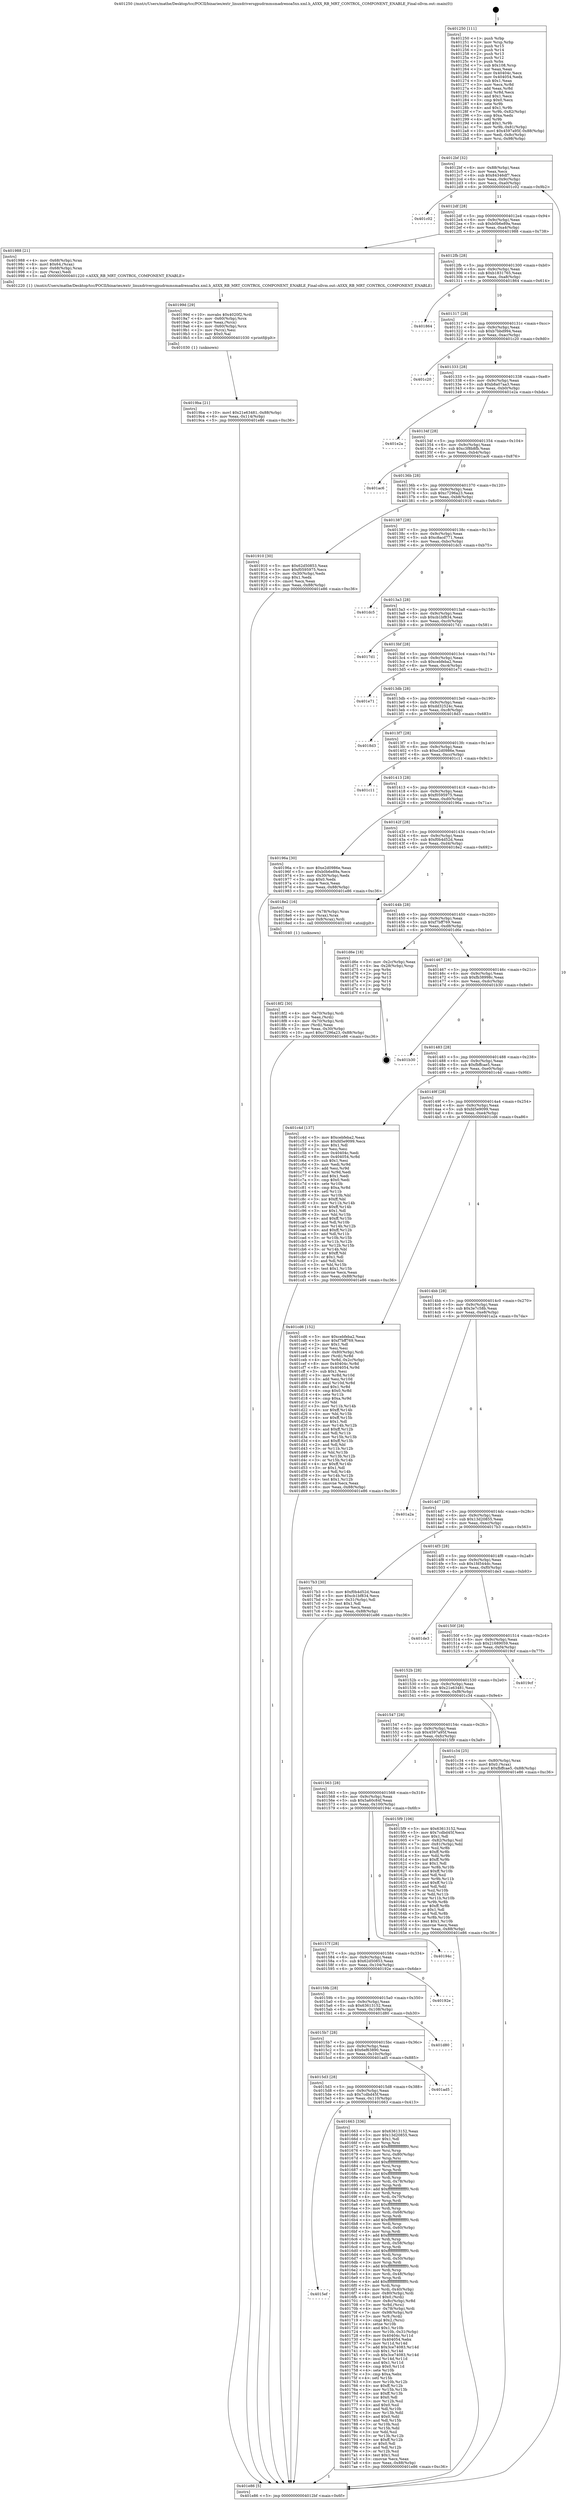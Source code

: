 digraph "0x401250" {
  label = "0x401250 (/mnt/c/Users/mathe/Desktop/tcc/POCII/binaries/extr_linuxdriversgpudrmmsmadrenoa5xx.xml.h_A5XX_RB_MRT_CONTROL_COMPONENT_ENABLE_Final-ollvm.out::main(0))"
  labelloc = "t"
  node[shape=record]

  Entry [label="",width=0.3,height=0.3,shape=circle,fillcolor=black,style=filled]
  "0x4012bf" [label="{
     0x4012bf [32]\l
     | [instrs]\l
     &nbsp;&nbsp;0x4012bf \<+6\>: mov -0x88(%rbp),%eax\l
     &nbsp;&nbsp;0x4012c5 \<+2\>: mov %eax,%ecx\l
     &nbsp;&nbsp;0x4012c7 \<+6\>: sub $0x84346df7,%ecx\l
     &nbsp;&nbsp;0x4012cd \<+6\>: mov %eax,-0x9c(%rbp)\l
     &nbsp;&nbsp;0x4012d3 \<+6\>: mov %ecx,-0xa0(%rbp)\l
     &nbsp;&nbsp;0x4012d9 \<+6\>: je 0000000000401c02 \<main+0x9b2\>\l
  }"]
  "0x401c02" [label="{
     0x401c02\l
  }", style=dashed]
  "0x4012df" [label="{
     0x4012df [28]\l
     | [instrs]\l
     &nbsp;&nbsp;0x4012df \<+5\>: jmp 00000000004012e4 \<main+0x94\>\l
     &nbsp;&nbsp;0x4012e4 \<+6\>: mov -0x9c(%rbp),%eax\l
     &nbsp;&nbsp;0x4012ea \<+5\>: sub $0xb0b6e89a,%eax\l
     &nbsp;&nbsp;0x4012ef \<+6\>: mov %eax,-0xa4(%rbp)\l
     &nbsp;&nbsp;0x4012f5 \<+6\>: je 0000000000401988 \<main+0x738\>\l
  }"]
  Exit [label="",width=0.3,height=0.3,shape=circle,fillcolor=black,style=filled,peripheries=2]
  "0x401988" [label="{
     0x401988 [21]\l
     | [instrs]\l
     &nbsp;&nbsp;0x401988 \<+4\>: mov -0x68(%rbp),%rax\l
     &nbsp;&nbsp;0x40198c \<+6\>: movl $0x64,(%rax)\l
     &nbsp;&nbsp;0x401992 \<+4\>: mov -0x68(%rbp),%rax\l
     &nbsp;&nbsp;0x401996 \<+2\>: mov (%rax),%edi\l
     &nbsp;&nbsp;0x401998 \<+5\>: call 0000000000401220 \<A5XX_RB_MRT_CONTROL_COMPONENT_ENABLE\>\l
     | [calls]\l
     &nbsp;&nbsp;0x401220 \{1\} (/mnt/c/Users/mathe/Desktop/tcc/POCII/binaries/extr_linuxdriversgpudrmmsmadrenoa5xx.xml.h_A5XX_RB_MRT_CONTROL_COMPONENT_ENABLE_Final-ollvm.out::A5XX_RB_MRT_CONTROL_COMPONENT_ENABLE)\l
  }"]
  "0x4012fb" [label="{
     0x4012fb [28]\l
     | [instrs]\l
     &nbsp;&nbsp;0x4012fb \<+5\>: jmp 0000000000401300 \<main+0xb0\>\l
     &nbsp;&nbsp;0x401300 \<+6\>: mov -0x9c(%rbp),%eax\l
     &nbsp;&nbsp;0x401306 \<+5\>: sub $0xb1831765,%eax\l
     &nbsp;&nbsp;0x40130b \<+6\>: mov %eax,-0xa8(%rbp)\l
     &nbsp;&nbsp;0x401311 \<+6\>: je 0000000000401864 \<main+0x614\>\l
  }"]
  "0x4019ba" [label="{
     0x4019ba [21]\l
     | [instrs]\l
     &nbsp;&nbsp;0x4019ba \<+10\>: movl $0x21e63481,-0x88(%rbp)\l
     &nbsp;&nbsp;0x4019c4 \<+6\>: mov %eax,-0x114(%rbp)\l
     &nbsp;&nbsp;0x4019ca \<+5\>: jmp 0000000000401e86 \<main+0xc36\>\l
  }"]
  "0x401864" [label="{
     0x401864\l
  }", style=dashed]
  "0x401317" [label="{
     0x401317 [28]\l
     | [instrs]\l
     &nbsp;&nbsp;0x401317 \<+5\>: jmp 000000000040131c \<main+0xcc\>\l
     &nbsp;&nbsp;0x40131c \<+6\>: mov -0x9c(%rbp),%eax\l
     &nbsp;&nbsp;0x401322 \<+5\>: sub $0xb7bbd994,%eax\l
     &nbsp;&nbsp;0x401327 \<+6\>: mov %eax,-0xac(%rbp)\l
     &nbsp;&nbsp;0x40132d \<+6\>: je 0000000000401c20 \<main+0x9d0\>\l
  }"]
  "0x40199d" [label="{
     0x40199d [29]\l
     | [instrs]\l
     &nbsp;&nbsp;0x40199d \<+10\>: movabs $0x4020f2,%rdi\l
     &nbsp;&nbsp;0x4019a7 \<+4\>: mov -0x60(%rbp),%rcx\l
     &nbsp;&nbsp;0x4019ab \<+2\>: mov %eax,(%rcx)\l
     &nbsp;&nbsp;0x4019ad \<+4\>: mov -0x60(%rbp),%rcx\l
     &nbsp;&nbsp;0x4019b1 \<+2\>: mov (%rcx),%esi\l
     &nbsp;&nbsp;0x4019b3 \<+2\>: mov $0x0,%al\l
     &nbsp;&nbsp;0x4019b5 \<+5\>: call 0000000000401030 \<printf@plt\>\l
     | [calls]\l
     &nbsp;&nbsp;0x401030 \{1\} (unknown)\l
  }"]
  "0x401c20" [label="{
     0x401c20\l
  }", style=dashed]
  "0x401333" [label="{
     0x401333 [28]\l
     | [instrs]\l
     &nbsp;&nbsp;0x401333 \<+5\>: jmp 0000000000401338 \<main+0xe8\>\l
     &nbsp;&nbsp;0x401338 \<+6\>: mov -0x9c(%rbp),%eax\l
     &nbsp;&nbsp;0x40133e \<+5\>: sub $0xb8a07aa3,%eax\l
     &nbsp;&nbsp;0x401343 \<+6\>: mov %eax,-0xb0(%rbp)\l
     &nbsp;&nbsp;0x401349 \<+6\>: je 0000000000401e2a \<main+0xbda\>\l
  }"]
  "0x4018f2" [label="{
     0x4018f2 [30]\l
     | [instrs]\l
     &nbsp;&nbsp;0x4018f2 \<+4\>: mov -0x70(%rbp),%rdi\l
     &nbsp;&nbsp;0x4018f6 \<+2\>: mov %eax,(%rdi)\l
     &nbsp;&nbsp;0x4018f8 \<+4\>: mov -0x70(%rbp),%rdi\l
     &nbsp;&nbsp;0x4018fc \<+2\>: mov (%rdi),%eax\l
     &nbsp;&nbsp;0x4018fe \<+3\>: mov %eax,-0x30(%rbp)\l
     &nbsp;&nbsp;0x401901 \<+10\>: movl $0xc7296a23,-0x88(%rbp)\l
     &nbsp;&nbsp;0x40190b \<+5\>: jmp 0000000000401e86 \<main+0xc36\>\l
  }"]
  "0x401e2a" [label="{
     0x401e2a\l
  }", style=dashed]
  "0x40134f" [label="{
     0x40134f [28]\l
     | [instrs]\l
     &nbsp;&nbsp;0x40134f \<+5\>: jmp 0000000000401354 \<main+0x104\>\l
     &nbsp;&nbsp;0x401354 \<+6\>: mov -0x9c(%rbp),%eax\l
     &nbsp;&nbsp;0x40135a \<+5\>: sub $0xc3f8b8fb,%eax\l
     &nbsp;&nbsp;0x40135f \<+6\>: mov %eax,-0xb4(%rbp)\l
     &nbsp;&nbsp;0x401365 \<+6\>: je 0000000000401ac6 \<main+0x876\>\l
  }"]
  "0x4015ef" [label="{
     0x4015ef\l
  }", style=dashed]
  "0x401ac6" [label="{
     0x401ac6\l
  }", style=dashed]
  "0x40136b" [label="{
     0x40136b [28]\l
     | [instrs]\l
     &nbsp;&nbsp;0x40136b \<+5\>: jmp 0000000000401370 \<main+0x120\>\l
     &nbsp;&nbsp;0x401370 \<+6\>: mov -0x9c(%rbp),%eax\l
     &nbsp;&nbsp;0x401376 \<+5\>: sub $0xc7296a23,%eax\l
     &nbsp;&nbsp;0x40137b \<+6\>: mov %eax,-0xb8(%rbp)\l
     &nbsp;&nbsp;0x401381 \<+6\>: je 0000000000401910 \<main+0x6c0\>\l
  }"]
  "0x401663" [label="{
     0x401663 [336]\l
     | [instrs]\l
     &nbsp;&nbsp;0x401663 \<+5\>: mov $0x63613152,%eax\l
     &nbsp;&nbsp;0x401668 \<+5\>: mov $0x13d20855,%ecx\l
     &nbsp;&nbsp;0x40166d \<+2\>: mov $0x1,%dl\l
     &nbsp;&nbsp;0x40166f \<+3\>: mov %rsp,%rsi\l
     &nbsp;&nbsp;0x401672 \<+4\>: add $0xfffffffffffffff0,%rsi\l
     &nbsp;&nbsp;0x401676 \<+3\>: mov %rsi,%rsp\l
     &nbsp;&nbsp;0x401679 \<+4\>: mov %rsi,-0x80(%rbp)\l
     &nbsp;&nbsp;0x40167d \<+3\>: mov %rsp,%rsi\l
     &nbsp;&nbsp;0x401680 \<+4\>: add $0xfffffffffffffff0,%rsi\l
     &nbsp;&nbsp;0x401684 \<+3\>: mov %rsi,%rsp\l
     &nbsp;&nbsp;0x401687 \<+3\>: mov %rsp,%rdi\l
     &nbsp;&nbsp;0x40168a \<+4\>: add $0xfffffffffffffff0,%rdi\l
     &nbsp;&nbsp;0x40168e \<+3\>: mov %rdi,%rsp\l
     &nbsp;&nbsp;0x401691 \<+4\>: mov %rdi,-0x78(%rbp)\l
     &nbsp;&nbsp;0x401695 \<+3\>: mov %rsp,%rdi\l
     &nbsp;&nbsp;0x401698 \<+4\>: add $0xfffffffffffffff0,%rdi\l
     &nbsp;&nbsp;0x40169c \<+3\>: mov %rdi,%rsp\l
     &nbsp;&nbsp;0x40169f \<+4\>: mov %rdi,-0x70(%rbp)\l
     &nbsp;&nbsp;0x4016a3 \<+3\>: mov %rsp,%rdi\l
     &nbsp;&nbsp;0x4016a6 \<+4\>: add $0xfffffffffffffff0,%rdi\l
     &nbsp;&nbsp;0x4016aa \<+3\>: mov %rdi,%rsp\l
     &nbsp;&nbsp;0x4016ad \<+4\>: mov %rdi,-0x68(%rbp)\l
     &nbsp;&nbsp;0x4016b1 \<+3\>: mov %rsp,%rdi\l
     &nbsp;&nbsp;0x4016b4 \<+4\>: add $0xfffffffffffffff0,%rdi\l
     &nbsp;&nbsp;0x4016b8 \<+3\>: mov %rdi,%rsp\l
     &nbsp;&nbsp;0x4016bb \<+4\>: mov %rdi,-0x60(%rbp)\l
     &nbsp;&nbsp;0x4016bf \<+3\>: mov %rsp,%rdi\l
     &nbsp;&nbsp;0x4016c2 \<+4\>: add $0xfffffffffffffff0,%rdi\l
     &nbsp;&nbsp;0x4016c6 \<+3\>: mov %rdi,%rsp\l
     &nbsp;&nbsp;0x4016c9 \<+4\>: mov %rdi,-0x58(%rbp)\l
     &nbsp;&nbsp;0x4016cd \<+3\>: mov %rsp,%rdi\l
     &nbsp;&nbsp;0x4016d0 \<+4\>: add $0xfffffffffffffff0,%rdi\l
     &nbsp;&nbsp;0x4016d4 \<+3\>: mov %rdi,%rsp\l
     &nbsp;&nbsp;0x4016d7 \<+4\>: mov %rdi,-0x50(%rbp)\l
     &nbsp;&nbsp;0x4016db \<+3\>: mov %rsp,%rdi\l
     &nbsp;&nbsp;0x4016de \<+4\>: add $0xfffffffffffffff0,%rdi\l
     &nbsp;&nbsp;0x4016e2 \<+3\>: mov %rdi,%rsp\l
     &nbsp;&nbsp;0x4016e5 \<+4\>: mov %rdi,-0x48(%rbp)\l
     &nbsp;&nbsp;0x4016e9 \<+3\>: mov %rsp,%rdi\l
     &nbsp;&nbsp;0x4016ec \<+4\>: add $0xfffffffffffffff0,%rdi\l
     &nbsp;&nbsp;0x4016f0 \<+3\>: mov %rdi,%rsp\l
     &nbsp;&nbsp;0x4016f3 \<+4\>: mov %rdi,-0x40(%rbp)\l
     &nbsp;&nbsp;0x4016f7 \<+4\>: mov -0x80(%rbp),%rdi\l
     &nbsp;&nbsp;0x4016fb \<+6\>: movl $0x0,(%rdi)\l
     &nbsp;&nbsp;0x401701 \<+7\>: mov -0x8c(%rbp),%r8d\l
     &nbsp;&nbsp;0x401708 \<+3\>: mov %r8d,(%rsi)\l
     &nbsp;&nbsp;0x40170b \<+4\>: mov -0x78(%rbp),%rdi\l
     &nbsp;&nbsp;0x40170f \<+7\>: mov -0x98(%rbp),%r9\l
     &nbsp;&nbsp;0x401716 \<+3\>: mov %r9,(%rdi)\l
     &nbsp;&nbsp;0x401719 \<+3\>: cmpl $0x2,(%rsi)\l
     &nbsp;&nbsp;0x40171c \<+4\>: setne %r10b\l
     &nbsp;&nbsp;0x401720 \<+4\>: and $0x1,%r10b\l
     &nbsp;&nbsp;0x401724 \<+4\>: mov %r10b,-0x31(%rbp)\l
     &nbsp;&nbsp;0x401728 \<+8\>: mov 0x40404c,%r11d\l
     &nbsp;&nbsp;0x401730 \<+7\>: mov 0x404054,%ebx\l
     &nbsp;&nbsp;0x401737 \<+3\>: mov %r11d,%r14d\l
     &nbsp;&nbsp;0x40173a \<+7\>: add $0x3ce74083,%r14d\l
     &nbsp;&nbsp;0x401741 \<+4\>: sub $0x1,%r14d\l
     &nbsp;&nbsp;0x401745 \<+7\>: sub $0x3ce74083,%r14d\l
     &nbsp;&nbsp;0x40174c \<+4\>: imul %r14d,%r11d\l
     &nbsp;&nbsp;0x401750 \<+4\>: and $0x1,%r11d\l
     &nbsp;&nbsp;0x401754 \<+4\>: cmp $0x0,%r11d\l
     &nbsp;&nbsp;0x401758 \<+4\>: sete %r10b\l
     &nbsp;&nbsp;0x40175c \<+3\>: cmp $0xa,%ebx\l
     &nbsp;&nbsp;0x40175f \<+4\>: setl %r15b\l
     &nbsp;&nbsp;0x401763 \<+3\>: mov %r10b,%r12b\l
     &nbsp;&nbsp;0x401766 \<+4\>: xor $0xff,%r12b\l
     &nbsp;&nbsp;0x40176a \<+3\>: mov %r15b,%r13b\l
     &nbsp;&nbsp;0x40176d \<+4\>: xor $0xff,%r13b\l
     &nbsp;&nbsp;0x401771 \<+3\>: xor $0x0,%dl\l
     &nbsp;&nbsp;0x401774 \<+3\>: mov %r12b,%sil\l
     &nbsp;&nbsp;0x401777 \<+4\>: and $0x0,%sil\l
     &nbsp;&nbsp;0x40177b \<+3\>: and %dl,%r10b\l
     &nbsp;&nbsp;0x40177e \<+3\>: mov %r13b,%dil\l
     &nbsp;&nbsp;0x401781 \<+4\>: and $0x0,%dil\l
     &nbsp;&nbsp;0x401785 \<+3\>: and %dl,%r15b\l
     &nbsp;&nbsp;0x401788 \<+3\>: or %r10b,%sil\l
     &nbsp;&nbsp;0x40178b \<+3\>: or %r15b,%dil\l
     &nbsp;&nbsp;0x40178e \<+3\>: xor %dil,%sil\l
     &nbsp;&nbsp;0x401791 \<+3\>: or %r13b,%r12b\l
     &nbsp;&nbsp;0x401794 \<+4\>: xor $0xff,%r12b\l
     &nbsp;&nbsp;0x401798 \<+3\>: or $0x0,%dl\l
     &nbsp;&nbsp;0x40179b \<+3\>: and %dl,%r12b\l
     &nbsp;&nbsp;0x40179e \<+3\>: or %r12b,%sil\l
     &nbsp;&nbsp;0x4017a1 \<+4\>: test $0x1,%sil\l
     &nbsp;&nbsp;0x4017a5 \<+3\>: cmovne %ecx,%eax\l
     &nbsp;&nbsp;0x4017a8 \<+6\>: mov %eax,-0x88(%rbp)\l
     &nbsp;&nbsp;0x4017ae \<+5\>: jmp 0000000000401e86 \<main+0xc36\>\l
  }"]
  "0x401910" [label="{
     0x401910 [30]\l
     | [instrs]\l
     &nbsp;&nbsp;0x401910 \<+5\>: mov $0x62d50853,%eax\l
     &nbsp;&nbsp;0x401915 \<+5\>: mov $0xf0595975,%ecx\l
     &nbsp;&nbsp;0x40191a \<+3\>: mov -0x30(%rbp),%edx\l
     &nbsp;&nbsp;0x40191d \<+3\>: cmp $0x1,%edx\l
     &nbsp;&nbsp;0x401920 \<+3\>: cmovl %ecx,%eax\l
     &nbsp;&nbsp;0x401923 \<+6\>: mov %eax,-0x88(%rbp)\l
     &nbsp;&nbsp;0x401929 \<+5\>: jmp 0000000000401e86 \<main+0xc36\>\l
  }"]
  "0x401387" [label="{
     0x401387 [28]\l
     | [instrs]\l
     &nbsp;&nbsp;0x401387 \<+5\>: jmp 000000000040138c \<main+0x13c\>\l
     &nbsp;&nbsp;0x40138c \<+6\>: mov -0x9c(%rbp),%eax\l
     &nbsp;&nbsp;0x401392 \<+5\>: sub $0xc8acd771,%eax\l
     &nbsp;&nbsp;0x401397 \<+6\>: mov %eax,-0xbc(%rbp)\l
     &nbsp;&nbsp;0x40139d \<+6\>: je 0000000000401dc5 \<main+0xb75\>\l
  }"]
  "0x4015d3" [label="{
     0x4015d3 [28]\l
     | [instrs]\l
     &nbsp;&nbsp;0x4015d3 \<+5\>: jmp 00000000004015d8 \<main+0x388\>\l
     &nbsp;&nbsp;0x4015d8 \<+6\>: mov -0x9c(%rbp),%eax\l
     &nbsp;&nbsp;0x4015de \<+5\>: sub $0x7cdbd45f,%eax\l
     &nbsp;&nbsp;0x4015e3 \<+6\>: mov %eax,-0x110(%rbp)\l
     &nbsp;&nbsp;0x4015e9 \<+6\>: je 0000000000401663 \<main+0x413\>\l
  }"]
  "0x401dc5" [label="{
     0x401dc5\l
  }", style=dashed]
  "0x4013a3" [label="{
     0x4013a3 [28]\l
     | [instrs]\l
     &nbsp;&nbsp;0x4013a3 \<+5\>: jmp 00000000004013a8 \<main+0x158\>\l
     &nbsp;&nbsp;0x4013a8 \<+6\>: mov -0x9c(%rbp),%eax\l
     &nbsp;&nbsp;0x4013ae \<+5\>: sub $0xcb1bf834,%eax\l
     &nbsp;&nbsp;0x4013b3 \<+6\>: mov %eax,-0xc0(%rbp)\l
     &nbsp;&nbsp;0x4013b9 \<+6\>: je 00000000004017d1 \<main+0x581\>\l
  }"]
  "0x401ad5" [label="{
     0x401ad5\l
  }", style=dashed]
  "0x4017d1" [label="{
     0x4017d1\l
  }", style=dashed]
  "0x4013bf" [label="{
     0x4013bf [28]\l
     | [instrs]\l
     &nbsp;&nbsp;0x4013bf \<+5\>: jmp 00000000004013c4 \<main+0x174\>\l
     &nbsp;&nbsp;0x4013c4 \<+6\>: mov -0x9c(%rbp),%eax\l
     &nbsp;&nbsp;0x4013ca \<+5\>: sub $0xcebfeba2,%eax\l
     &nbsp;&nbsp;0x4013cf \<+6\>: mov %eax,-0xc4(%rbp)\l
     &nbsp;&nbsp;0x4013d5 \<+6\>: je 0000000000401e71 \<main+0xc21\>\l
  }"]
  "0x4015b7" [label="{
     0x4015b7 [28]\l
     | [instrs]\l
     &nbsp;&nbsp;0x4015b7 \<+5\>: jmp 00000000004015bc \<main+0x36c\>\l
     &nbsp;&nbsp;0x4015bc \<+6\>: mov -0x9c(%rbp),%eax\l
     &nbsp;&nbsp;0x4015c2 \<+5\>: sub $0x6ef63890,%eax\l
     &nbsp;&nbsp;0x4015c7 \<+6\>: mov %eax,-0x10c(%rbp)\l
     &nbsp;&nbsp;0x4015cd \<+6\>: je 0000000000401ad5 \<main+0x885\>\l
  }"]
  "0x401e71" [label="{
     0x401e71\l
  }", style=dashed]
  "0x4013db" [label="{
     0x4013db [28]\l
     | [instrs]\l
     &nbsp;&nbsp;0x4013db \<+5\>: jmp 00000000004013e0 \<main+0x190\>\l
     &nbsp;&nbsp;0x4013e0 \<+6\>: mov -0x9c(%rbp),%eax\l
     &nbsp;&nbsp;0x4013e6 \<+5\>: sub $0xdd32524c,%eax\l
     &nbsp;&nbsp;0x4013eb \<+6\>: mov %eax,-0xc8(%rbp)\l
     &nbsp;&nbsp;0x4013f1 \<+6\>: je 00000000004018d3 \<main+0x683\>\l
  }"]
  "0x401d80" [label="{
     0x401d80\l
  }", style=dashed]
  "0x4018d3" [label="{
     0x4018d3\l
  }", style=dashed]
  "0x4013f7" [label="{
     0x4013f7 [28]\l
     | [instrs]\l
     &nbsp;&nbsp;0x4013f7 \<+5\>: jmp 00000000004013fc \<main+0x1ac\>\l
     &nbsp;&nbsp;0x4013fc \<+6\>: mov -0x9c(%rbp),%eax\l
     &nbsp;&nbsp;0x401402 \<+5\>: sub $0xe2d0986e,%eax\l
     &nbsp;&nbsp;0x401407 \<+6\>: mov %eax,-0xcc(%rbp)\l
     &nbsp;&nbsp;0x40140d \<+6\>: je 0000000000401c11 \<main+0x9c1\>\l
  }"]
  "0x40159b" [label="{
     0x40159b [28]\l
     | [instrs]\l
     &nbsp;&nbsp;0x40159b \<+5\>: jmp 00000000004015a0 \<main+0x350\>\l
     &nbsp;&nbsp;0x4015a0 \<+6\>: mov -0x9c(%rbp),%eax\l
     &nbsp;&nbsp;0x4015a6 \<+5\>: sub $0x63613152,%eax\l
     &nbsp;&nbsp;0x4015ab \<+6\>: mov %eax,-0x108(%rbp)\l
     &nbsp;&nbsp;0x4015b1 \<+6\>: je 0000000000401d80 \<main+0xb30\>\l
  }"]
  "0x401c11" [label="{
     0x401c11\l
  }", style=dashed]
  "0x401413" [label="{
     0x401413 [28]\l
     | [instrs]\l
     &nbsp;&nbsp;0x401413 \<+5\>: jmp 0000000000401418 \<main+0x1c8\>\l
     &nbsp;&nbsp;0x401418 \<+6\>: mov -0x9c(%rbp),%eax\l
     &nbsp;&nbsp;0x40141e \<+5\>: sub $0xf0595975,%eax\l
     &nbsp;&nbsp;0x401423 \<+6\>: mov %eax,-0xd0(%rbp)\l
     &nbsp;&nbsp;0x401429 \<+6\>: je 000000000040196a \<main+0x71a\>\l
  }"]
  "0x40192e" [label="{
     0x40192e\l
  }", style=dashed]
  "0x40196a" [label="{
     0x40196a [30]\l
     | [instrs]\l
     &nbsp;&nbsp;0x40196a \<+5\>: mov $0xe2d0986e,%eax\l
     &nbsp;&nbsp;0x40196f \<+5\>: mov $0xb0b6e89a,%ecx\l
     &nbsp;&nbsp;0x401974 \<+3\>: mov -0x30(%rbp),%edx\l
     &nbsp;&nbsp;0x401977 \<+3\>: cmp $0x0,%edx\l
     &nbsp;&nbsp;0x40197a \<+3\>: cmove %ecx,%eax\l
     &nbsp;&nbsp;0x40197d \<+6\>: mov %eax,-0x88(%rbp)\l
     &nbsp;&nbsp;0x401983 \<+5\>: jmp 0000000000401e86 \<main+0xc36\>\l
  }"]
  "0x40142f" [label="{
     0x40142f [28]\l
     | [instrs]\l
     &nbsp;&nbsp;0x40142f \<+5\>: jmp 0000000000401434 \<main+0x1e4\>\l
     &nbsp;&nbsp;0x401434 \<+6\>: mov -0x9c(%rbp),%eax\l
     &nbsp;&nbsp;0x40143a \<+5\>: sub $0xf0b4d52d,%eax\l
     &nbsp;&nbsp;0x40143f \<+6\>: mov %eax,-0xd4(%rbp)\l
     &nbsp;&nbsp;0x401445 \<+6\>: je 00000000004018e2 \<main+0x692\>\l
  }"]
  "0x40157f" [label="{
     0x40157f [28]\l
     | [instrs]\l
     &nbsp;&nbsp;0x40157f \<+5\>: jmp 0000000000401584 \<main+0x334\>\l
     &nbsp;&nbsp;0x401584 \<+6\>: mov -0x9c(%rbp),%eax\l
     &nbsp;&nbsp;0x40158a \<+5\>: sub $0x62d50853,%eax\l
     &nbsp;&nbsp;0x40158f \<+6\>: mov %eax,-0x104(%rbp)\l
     &nbsp;&nbsp;0x401595 \<+6\>: je 000000000040192e \<main+0x6de\>\l
  }"]
  "0x4018e2" [label="{
     0x4018e2 [16]\l
     | [instrs]\l
     &nbsp;&nbsp;0x4018e2 \<+4\>: mov -0x78(%rbp),%rax\l
     &nbsp;&nbsp;0x4018e6 \<+3\>: mov (%rax),%rax\l
     &nbsp;&nbsp;0x4018e9 \<+4\>: mov 0x8(%rax),%rdi\l
     &nbsp;&nbsp;0x4018ed \<+5\>: call 0000000000401040 \<atoi@plt\>\l
     | [calls]\l
     &nbsp;&nbsp;0x401040 \{1\} (unknown)\l
  }"]
  "0x40144b" [label="{
     0x40144b [28]\l
     | [instrs]\l
     &nbsp;&nbsp;0x40144b \<+5\>: jmp 0000000000401450 \<main+0x200\>\l
     &nbsp;&nbsp;0x401450 \<+6\>: mov -0x9c(%rbp),%eax\l
     &nbsp;&nbsp;0x401456 \<+5\>: sub $0xf7bff769,%eax\l
     &nbsp;&nbsp;0x40145b \<+6\>: mov %eax,-0xd8(%rbp)\l
     &nbsp;&nbsp;0x401461 \<+6\>: je 0000000000401d6e \<main+0xb1e\>\l
  }"]
  "0x40194c" [label="{
     0x40194c\l
  }", style=dashed]
  "0x401d6e" [label="{
     0x401d6e [18]\l
     | [instrs]\l
     &nbsp;&nbsp;0x401d6e \<+3\>: mov -0x2c(%rbp),%eax\l
     &nbsp;&nbsp;0x401d71 \<+4\>: lea -0x28(%rbp),%rsp\l
     &nbsp;&nbsp;0x401d75 \<+1\>: pop %rbx\l
     &nbsp;&nbsp;0x401d76 \<+2\>: pop %r12\l
     &nbsp;&nbsp;0x401d78 \<+2\>: pop %r13\l
     &nbsp;&nbsp;0x401d7a \<+2\>: pop %r14\l
     &nbsp;&nbsp;0x401d7c \<+2\>: pop %r15\l
     &nbsp;&nbsp;0x401d7e \<+1\>: pop %rbp\l
     &nbsp;&nbsp;0x401d7f \<+1\>: ret\l
  }"]
  "0x401467" [label="{
     0x401467 [28]\l
     | [instrs]\l
     &nbsp;&nbsp;0x401467 \<+5\>: jmp 000000000040146c \<main+0x21c\>\l
     &nbsp;&nbsp;0x40146c \<+6\>: mov -0x9c(%rbp),%eax\l
     &nbsp;&nbsp;0x401472 \<+5\>: sub $0xfb38998c,%eax\l
     &nbsp;&nbsp;0x401477 \<+6\>: mov %eax,-0xdc(%rbp)\l
     &nbsp;&nbsp;0x40147d \<+6\>: je 0000000000401b30 \<main+0x8e0\>\l
  }"]
  "0x401250" [label="{
     0x401250 [111]\l
     | [instrs]\l
     &nbsp;&nbsp;0x401250 \<+1\>: push %rbp\l
     &nbsp;&nbsp;0x401251 \<+3\>: mov %rsp,%rbp\l
     &nbsp;&nbsp;0x401254 \<+2\>: push %r15\l
     &nbsp;&nbsp;0x401256 \<+2\>: push %r14\l
     &nbsp;&nbsp;0x401258 \<+2\>: push %r13\l
     &nbsp;&nbsp;0x40125a \<+2\>: push %r12\l
     &nbsp;&nbsp;0x40125c \<+1\>: push %rbx\l
     &nbsp;&nbsp;0x40125d \<+7\>: sub $0x108,%rsp\l
     &nbsp;&nbsp;0x401264 \<+2\>: xor %eax,%eax\l
     &nbsp;&nbsp;0x401266 \<+7\>: mov 0x40404c,%ecx\l
     &nbsp;&nbsp;0x40126d \<+7\>: mov 0x404054,%edx\l
     &nbsp;&nbsp;0x401274 \<+3\>: sub $0x1,%eax\l
     &nbsp;&nbsp;0x401277 \<+3\>: mov %ecx,%r8d\l
     &nbsp;&nbsp;0x40127a \<+3\>: add %eax,%r8d\l
     &nbsp;&nbsp;0x40127d \<+4\>: imul %r8d,%ecx\l
     &nbsp;&nbsp;0x401281 \<+3\>: and $0x1,%ecx\l
     &nbsp;&nbsp;0x401284 \<+3\>: cmp $0x0,%ecx\l
     &nbsp;&nbsp;0x401287 \<+4\>: sete %r9b\l
     &nbsp;&nbsp;0x40128b \<+4\>: and $0x1,%r9b\l
     &nbsp;&nbsp;0x40128f \<+7\>: mov %r9b,-0x82(%rbp)\l
     &nbsp;&nbsp;0x401296 \<+3\>: cmp $0xa,%edx\l
     &nbsp;&nbsp;0x401299 \<+4\>: setl %r9b\l
     &nbsp;&nbsp;0x40129d \<+4\>: and $0x1,%r9b\l
     &nbsp;&nbsp;0x4012a1 \<+7\>: mov %r9b,-0x81(%rbp)\l
     &nbsp;&nbsp;0x4012a8 \<+10\>: movl $0x4597a95f,-0x88(%rbp)\l
     &nbsp;&nbsp;0x4012b2 \<+6\>: mov %edi,-0x8c(%rbp)\l
     &nbsp;&nbsp;0x4012b8 \<+7\>: mov %rsi,-0x98(%rbp)\l
  }"]
  "0x401b30" [label="{
     0x401b30\l
  }", style=dashed]
  "0x401483" [label="{
     0x401483 [28]\l
     | [instrs]\l
     &nbsp;&nbsp;0x401483 \<+5\>: jmp 0000000000401488 \<main+0x238\>\l
     &nbsp;&nbsp;0x401488 \<+6\>: mov -0x9c(%rbp),%eax\l
     &nbsp;&nbsp;0x40148e \<+5\>: sub $0xfbffcae5,%eax\l
     &nbsp;&nbsp;0x401493 \<+6\>: mov %eax,-0xe0(%rbp)\l
     &nbsp;&nbsp;0x401499 \<+6\>: je 0000000000401c4d \<main+0x9fd\>\l
  }"]
  "0x401e86" [label="{
     0x401e86 [5]\l
     | [instrs]\l
     &nbsp;&nbsp;0x401e86 \<+5\>: jmp 00000000004012bf \<main+0x6f\>\l
  }"]
  "0x401c4d" [label="{
     0x401c4d [137]\l
     | [instrs]\l
     &nbsp;&nbsp;0x401c4d \<+5\>: mov $0xcebfeba2,%eax\l
     &nbsp;&nbsp;0x401c52 \<+5\>: mov $0xfd5e9099,%ecx\l
     &nbsp;&nbsp;0x401c57 \<+2\>: mov $0x1,%dl\l
     &nbsp;&nbsp;0x401c59 \<+2\>: xor %esi,%esi\l
     &nbsp;&nbsp;0x401c5b \<+7\>: mov 0x40404c,%edi\l
     &nbsp;&nbsp;0x401c62 \<+8\>: mov 0x404054,%r8d\l
     &nbsp;&nbsp;0x401c6a \<+3\>: sub $0x1,%esi\l
     &nbsp;&nbsp;0x401c6d \<+3\>: mov %edi,%r9d\l
     &nbsp;&nbsp;0x401c70 \<+3\>: add %esi,%r9d\l
     &nbsp;&nbsp;0x401c73 \<+4\>: imul %r9d,%edi\l
     &nbsp;&nbsp;0x401c77 \<+3\>: and $0x1,%edi\l
     &nbsp;&nbsp;0x401c7a \<+3\>: cmp $0x0,%edi\l
     &nbsp;&nbsp;0x401c7d \<+4\>: sete %r10b\l
     &nbsp;&nbsp;0x401c81 \<+4\>: cmp $0xa,%r8d\l
     &nbsp;&nbsp;0x401c85 \<+4\>: setl %r11b\l
     &nbsp;&nbsp;0x401c89 \<+3\>: mov %r10b,%bl\l
     &nbsp;&nbsp;0x401c8c \<+3\>: xor $0xff,%bl\l
     &nbsp;&nbsp;0x401c8f \<+3\>: mov %r11b,%r14b\l
     &nbsp;&nbsp;0x401c92 \<+4\>: xor $0xff,%r14b\l
     &nbsp;&nbsp;0x401c96 \<+3\>: xor $0x1,%dl\l
     &nbsp;&nbsp;0x401c99 \<+3\>: mov %bl,%r15b\l
     &nbsp;&nbsp;0x401c9c \<+4\>: and $0xff,%r15b\l
     &nbsp;&nbsp;0x401ca0 \<+3\>: and %dl,%r10b\l
     &nbsp;&nbsp;0x401ca3 \<+3\>: mov %r14b,%r12b\l
     &nbsp;&nbsp;0x401ca6 \<+4\>: and $0xff,%r12b\l
     &nbsp;&nbsp;0x401caa \<+3\>: and %dl,%r11b\l
     &nbsp;&nbsp;0x401cad \<+3\>: or %r10b,%r15b\l
     &nbsp;&nbsp;0x401cb0 \<+3\>: or %r11b,%r12b\l
     &nbsp;&nbsp;0x401cb3 \<+3\>: xor %r12b,%r15b\l
     &nbsp;&nbsp;0x401cb6 \<+3\>: or %r14b,%bl\l
     &nbsp;&nbsp;0x401cb9 \<+3\>: xor $0xff,%bl\l
     &nbsp;&nbsp;0x401cbc \<+3\>: or $0x1,%dl\l
     &nbsp;&nbsp;0x401cbf \<+2\>: and %dl,%bl\l
     &nbsp;&nbsp;0x401cc1 \<+3\>: or %bl,%r15b\l
     &nbsp;&nbsp;0x401cc4 \<+4\>: test $0x1,%r15b\l
     &nbsp;&nbsp;0x401cc8 \<+3\>: cmovne %ecx,%eax\l
     &nbsp;&nbsp;0x401ccb \<+6\>: mov %eax,-0x88(%rbp)\l
     &nbsp;&nbsp;0x401cd1 \<+5\>: jmp 0000000000401e86 \<main+0xc36\>\l
  }"]
  "0x40149f" [label="{
     0x40149f [28]\l
     | [instrs]\l
     &nbsp;&nbsp;0x40149f \<+5\>: jmp 00000000004014a4 \<main+0x254\>\l
     &nbsp;&nbsp;0x4014a4 \<+6\>: mov -0x9c(%rbp),%eax\l
     &nbsp;&nbsp;0x4014aa \<+5\>: sub $0xfd5e9099,%eax\l
     &nbsp;&nbsp;0x4014af \<+6\>: mov %eax,-0xe4(%rbp)\l
     &nbsp;&nbsp;0x4014b5 \<+6\>: je 0000000000401cd6 \<main+0xa86\>\l
  }"]
  "0x401563" [label="{
     0x401563 [28]\l
     | [instrs]\l
     &nbsp;&nbsp;0x401563 \<+5\>: jmp 0000000000401568 \<main+0x318\>\l
     &nbsp;&nbsp;0x401568 \<+6\>: mov -0x9c(%rbp),%eax\l
     &nbsp;&nbsp;0x40156e \<+5\>: sub $0x5a60c84f,%eax\l
     &nbsp;&nbsp;0x401573 \<+6\>: mov %eax,-0x100(%rbp)\l
     &nbsp;&nbsp;0x401579 \<+6\>: je 000000000040194c \<main+0x6fc\>\l
  }"]
  "0x401cd6" [label="{
     0x401cd6 [152]\l
     | [instrs]\l
     &nbsp;&nbsp;0x401cd6 \<+5\>: mov $0xcebfeba2,%eax\l
     &nbsp;&nbsp;0x401cdb \<+5\>: mov $0xf7bff769,%ecx\l
     &nbsp;&nbsp;0x401ce0 \<+2\>: mov $0x1,%dl\l
     &nbsp;&nbsp;0x401ce2 \<+2\>: xor %esi,%esi\l
     &nbsp;&nbsp;0x401ce4 \<+4\>: mov -0x80(%rbp),%rdi\l
     &nbsp;&nbsp;0x401ce8 \<+3\>: mov (%rdi),%r8d\l
     &nbsp;&nbsp;0x401ceb \<+4\>: mov %r8d,-0x2c(%rbp)\l
     &nbsp;&nbsp;0x401cef \<+8\>: mov 0x40404c,%r8d\l
     &nbsp;&nbsp;0x401cf7 \<+8\>: mov 0x404054,%r9d\l
     &nbsp;&nbsp;0x401cff \<+3\>: sub $0x1,%esi\l
     &nbsp;&nbsp;0x401d02 \<+3\>: mov %r8d,%r10d\l
     &nbsp;&nbsp;0x401d05 \<+3\>: add %esi,%r10d\l
     &nbsp;&nbsp;0x401d08 \<+4\>: imul %r10d,%r8d\l
     &nbsp;&nbsp;0x401d0c \<+4\>: and $0x1,%r8d\l
     &nbsp;&nbsp;0x401d10 \<+4\>: cmp $0x0,%r8d\l
     &nbsp;&nbsp;0x401d14 \<+4\>: sete %r11b\l
     &nbsp;&nbsp;0x401d18 \<+4\>: cmp $0xa,%r9d\l
     &nbsp;&nbsp;0x401d1c \<+3\>: setl %bl\l
     &nbsp;&nbsp;0x401d1f \<+3\>: mov %r11b,%r14b\l
     &nbsp;&nbsp;0x401d22 \<+4\>: xor $0xff,%r14b\l
     &nbsp;&nbsp;0x401d26 \<+3\>: mov %bl,%r15b\l
     &nbsp;&nbsp;0x401d29 \<+4\>: xor $0xff,%r15b\l
     &nbsp;&nbsp;0x401d2d \<+3\>: xor $0x1,%dl\l
     &nbsp;&nbsp;0x401d30 \<+3\>: mov %r14b,%r12b\l
     &nbsp;&nbsp;0x401d33 \<+4\>: and $0xff,%r12b\l
     &nbsp;&nbsp;0x401d37 \<+3\>: and %dl,%r11b\l
     &nbsp;&nbsp;0x401d3a \<+3\>: mov %r15b,%r13b\l
     &nbsp;&nbsp;0x401d3d \<+4\>: and $0xff,%r13b\l
     &nbsp;&nbsp;0x401d41 \<+2\>: and %dl,%bl\l
     &nbsp;&nbsp;0x401d43 \<+3\>: or %r11b,%r12b\l
     &nbsp;&nbsp;0x401d46 \<+3\>: or %bl,%r13b\l
     &nbsp;&nbsp;0x401d49 \<+3\>: xor %r13b,%r12b\l
     &nbsp;&nbsp;0x401d4c \<+3\>: or %r15b,%r14b\l
     &nbsp;&nbsp;0x401d4f \<+4\>: xor $0xff,%r14b\l
     &nbsp;&nbsp;0x401d53 \<+3\>: or $0x1,%dl\l
     &nbsp;&nbsp;0x401d56 \<+3\>: and %dl,%r14b\l
     &nbsp;&nbsp;0x401d59 \<+3\>: or %r14b,%r12b\l
     &nbsp;&nbsp;0x401d5c \<+4\>: test $0x1,%r12b\l
     &nbsp;&nbsp;0x401d60 \<+3\>: cmovne %ecx,%eax\l
     &nbsp;&nbsp;0x401d63 \<+6\>: mov %eax,-0x88(%rbp)\l
     &nbsp;&nbsp;0x401d69 \<+5\>: jmp 0000000000401e86 \<main+0xc36\>\l
  }"]
  "0x4014bb" [label="{
     0x4014bb [28]\l
     | [instrs]\l
     &nbsp;&nbsp;0x4014bb \<+5\>: jmp 00000000004014c0 \<main+0x270\>\l
     &nbsp;&nbsp;0x4014c0 \<+6\>: mov -0x9c(%rbp),%eax\l
     &nbsp;&nbsp;0x4014c6 \<+5\>: sub $0x3e7c58b,%eax\l
     &nbsp;&nbsp;0x4014cb \<+6\>: mov %eax,-0xe8(%rbp)\l
     &nbsp;&nbsp;0x4014d1 \<+6\>: je 0000000000401a2a \<main+0x7da\>\l
  }"]
  "0x4015f9" [label="{
     0x4015f9 [106]\l
     | [instrs]\l
     &nbsp;&nbsp;0x4015f9 \<+5\>: mov $0x63613152,%eax\l
     &nbsp;&nbsp;0x4015fe \<+5\>: mov $0x7cdbd45f,%ecx\l
     &nbsp;&nbsp;0x401603 \<+2\>: mov $0x1,%dl\l
     &nbsp;&nbsp;0x401605 \<+7\>: mov -0x82(%rbp),%sil\l
     &nbsp;&nbsp;0x40160c \<+7\>: mov -0x81(%rbp),%dil\l
     &nbsp;&nbsp;0x401613 \<+3\>: mov %sil,%r8b\l
     &nbsp;&nbsp;0x401616 \<+4\>: xor $0xff,%r8b\l
     &nbsp;&nbsp;0x40161a \<+3\>: mov %dil,%r9b\l
     &nbsp;&nbsp;0x40161d \<+4\>: xor $0xff,%r9b\l
     &nbsp;&nbsp;0x401621 \<+3\>: xor $0x1,%dl\l
     &nbsp;&nbsp;0x401624 \<+3\>: mov %r8b,%r10b\l
     &nbsp;&nbsp;0x401627 \<+4\>: and $0xff,%r10b\l
     &nbsp;&nbsp;0x40162b \<+3\>: and %dl,%sil\l
     &nbsp;&nbsp;0x40162e \<+3\>: mov %r9b,%r11b\l
     &nbsp;&nbsp;0x401631 \<+4\>: and $0xff,%r11b\l
     &nbsp;&nbsp;0x401635 \<+3\>: and %dl,%dil\l
     &nbsp;&nbsp;0x401638 \<+3\>: or %sil,%r10b\l
     &nbsp;&nbsp;0x40163b \<+3\>: or %dil,%r11b\l
     &nbsp;&nbsp;0x40163e \<+3\>: xor %r11b,%r10b\l
     &nbsp;&nbsp;0x401641 \<+3\>: or %r9b,%r8b\l
     &nbsp;&nbsp;0x401644 \<+4\>: xor $0xff,%r8b\l
     &nbsp;&nbsp;0x401648 \<+3\>: or $0x1,%dl\l
     &nbsp;&nbsp;0x40164b \<+3\>: and %dl,%r8b\l
     &nbsp;&nbsp;0x40164e \<+3\>: or %r8b,%r10b\l
     &nbsp;&nbsp;0x401651 \<+4\>: test $0x1,%r10b\l
     &nbsp;&nbsp;0x401655 \<+3\>: cmovne %ecx,%eax\l
     &nbsp;&nbsp;0x401658 \<+6\>: mov %eax,-0x88(%rbp)\l
     &nbsp;&nbsp;0x40165e \<+5\>: jmp 0000000000401e86 \<main+0xc36\>\l
  }"]
  "0x401a2a" [label="{
     0x401a2a\l
  }", style=dashed]
  "0x4014d7" [label="{
     0x4014d7 [28]\l
     | [instrs]\l
     &nbsp;&nbsp;0x4014d7 \<+5\>: jmp 00000000004014dc \<main+0x28c\>\l
     &nbsp;&nbsp;0x4014dc \<+6\>: mov -0x9c(%rbp),%eax\l
     &nbsp;&nbsp;0x4014e2 \<+5\>: sub $0x13d20855,%eax\l
     &nbsp;&nbsp;0x4014e7 \<+6\>: mov %eax,-0xec(%rbp)\l
     &nbsp;&nbsp;0x4014ed \<+6\>: je 00000000004017b3 \<main+0x563\>\l
  }"]
  "0x401547" [label="{
     0x401547 [28]\l
     | [instrs]\l
     &nbsp;&nbsp;0x401547 \<+5\>: jmp 000000000040154c \<main+0x2fc\>\l
     &nbsp;&nbsp;0x40154c \<+6\>: mov -0x9c(%rbp),%eax\l
     &nbsp;&nbsp;0x401552 \<+5\>: sub $0x4597a95f,%eax\l
     &nbsp;&nbsp;0x401557 \<+6\>: mov %eax,-0xfc(%rbp)\l
     &nbsp;&nbsp;0x40155d \<+6\>: je 00000000004015f9 \<main+0x3a9\>\l
  }"]
  "0x4017b3" [label="{
     0x4017b3 [30]\l
     | [instrs]\l
     &nbsp;&nbsp;0x4017b3 \<+5\>: mov $0xf0b4d52d,%eax\l
     &nbsp;&nbsp;0x4017b8 \<+5\>: mov $0xcb1bf834,%ecx\l
     &nbsp;&nbsp;0x4017bd \<+3\>: mov -0x31(%rbp),%dl\l
     &nbsp;&nbsp;0x4017c0 \<+3\>: test $0x1,%dl\l
     &nbsp;&nbsp;0x4017c3 \<+3\>: cmovne %ecx,%eax\l
     &nbsp;&nbsp;0x4017c6 \<+6\>: mov %eax,-0x88(%rbp)\l
     &nbsp;&nbsp;0x4017cc \<+5\>: jmp 0000000000401e86 \<main+0xc36\>\l
  }"]
  "0x4014f3" [label="{
     0x4014f3 [28]\l
     | [instrs]\l
     &nbsp;&nbsp;0x4014f3 \<+5\>: jmp 00000000004014f8 \<main+0x2a8\>\l
     &nbsp;&nbsp;0x4014f8 \<+6\>: mov -0x9c(%rbp),%eax\l
     &nbsp;&nbsp;0x4014fe \<+5\>: sub $0x1fd544dc,%eax\l
     &nbsp;&nbsp;0x401503 \<+6\>: mov %eax,-0xf0(%rbp)\l
     &nbsp;&nbsp;0x401509 \<+6\>: je 0000000000401de3 \<main+0xb93\>\l
  }"]
  "0x401c34" [label="{
     0x401c34 [25]\l
     | [instrs]\l
     &nbsp;&nbsp;0x401c34 \<+4\>: mov -0x80(%rbp),%rax\l
     &nbsp;&nbsp;0x401c38 \<+6\>: movl $0x0,(%rax)\l
     &nbsp;&nbsp;0x401c3e \<+10\>: movl $0xfbffcae5,-0x88(%rbp)\l
     &nbsp;&nbsp;0x401c48 \<+5\>: jmp 0000000000401e86 \<main+0xc36\>\l
  }"]
  "0x401de3" [label="{
     0x401de3\l
  }", style=dashed]
  "0x40150f" [label="{
     0x40150f [28]\l
     | [instrs]\l
     &nbsp;&nbsp;0x40150f \<+5\>: jmp 0000000000401514 \<main+0x2c4\>\l
     &nbsp;&nbsp;0x401514 \<+6\>: mov -0x9c(%rbp),%eax\l
     &nbsp;&nbsp;0x40151a \<+5\>: sub $0x21689059,%eax\l
     &nbsp;&nbsp;0x40151f \<+6\>: mov %eax,-0xf4(%rbp)\l
     &nbsp;&nbsp;0x401525 \<+6\>: je 00000000004019cf \<main+0x77f\>\l
  }"]
  "0x40152b" [label="{
     0x40152b [28]\l
     | [instrs]\l
     &nbsp;&nbsp;0x40152b \<+5\>: jmp 0000000000401530 \<main+0x2e0\>\l
     &nbsp;&nbsp;0x401530 \<+6\>: mov -0x9c(%rbp),%eax\l
     &nbsp;&nbsp;0x401536 \<+5\>: sub $0x21e63481,%eax\l
     &nbsp;&nbsp;0x40153b \<+6\>: mov %eax,-0xf8(%rbp)\l
     &nbsp;&nbsp;0x401541 \<+6\>: je 0000000000401c34 \<main+0x9e4\>\l
  }"]
  "0x4019cf" [label="{
     0x4019cf\l
  }", style=dashed]
  Entry -> "0x401250" [label=" 1"]
  "0x4012bf" -> "0x401c02" [label=" 0"]
  "0x4012bf" -> "0x4012df" [label=" 11"]
  "0x401d6e" -> Exit [label=" 1"]
  "0x4012df" -> "0x401988" [label=" 1"]
  "0x4012df" -> "0x4012fb" [label=" 10"]
  "0x401cd6" -> "0x401e86" [label=" 1"]
  "0x4012fb" -> "0x401864" [label=" 0"]
  "0x4012fb" -> "0x401317" [label=" 10"]
  "0x401c4d" -> "0x401e86" [label=" 1"]
  "0x401317" -> "0x401c20" [label=" 0"]
  "0x401317" -> "0x401333" [label=" 10"]
  "0x401c34" -> "0x401e86" [label=" 1"]
  "0x401333" -> "0x401e2a" [label=" 0"]
  "0x401333" -> "0x40134f" [label=" 10"]
  "0x4019ba" -> "0x401e86" [label=" 1"]
  "0x40134f" -> "0x401ac6" [label=" 0"]
  "0x40134f" -> "0x40136b" [label=" 10"]
  "0x401988" -> "0x40199d" [label=" 1"]
  "0x40136b" -> "0x401910" [label=" 1"]
  "0x40136b" -> "0x401387" [label=" 9"]
  "0x40196a" -> "0x401e86" [label=" 1"]
  "0x401387" -> "0x401dc5" [label=" 0"]
  "0x401387" -> "0x4013a3" [label=" 9"]
  "0x4018f2" -> "0x401e86" [label=" 1"]
  "0x4013a3" -> "0x4017d1" [label=" 0"]
  "0x4013a3" -> "0x4013bf" [label=" 9"]
  "0x4018e2" -> "0x4018f2" [label=" 1"]
  "0x4013bf" -> "0x401e71" [label=" 0"]
  "0x4013bf" -> "0x4013db" [label=" 9"]
  "0x401663" -> "0x401e86" [label=" 1"]
  "0x4013db" -> "0x4018d3" [label=" 0"]
  "0x4013db" -> "0x4013f7" [label=" 9"]
  "0x40199d" -> "0x4019ba" [label=" 1"]
  "0x4013f7" -> "0x401c11" [label=" 0"]
  "0x4013f7" -> "0x401413" [label=" 9"]
  "0x4015d3" -> "0x401663" [label=" 1"]
  "0x401413" -> "0x40196a" [label=" 1"]
  "0x401413" -> "0x40142f" [label=" 8"]
  "0x401910" -> "0x401e86" [label=" 1"]
  "0x40142f" -> "0x4018e2" [label=" 1"]
  "0x40142f" -> "0x40144b" [label=" 7"]
  "0x4015b7" -> "0x401ad5" [label=" 0"]
  "0x40144b" -> "0x401d6e" [label=" 1"]
  "0x40144b" -> "0x401467" [label=" 6"]
  "0x4017b3" -> "0x401e86" [label=" 1"]
  "0x401467" -> "0x401b30" [label=" 0"]
  "0x401467" -> "0x401483" [label=" 6"]
  "0x40159b" -> "0x401d80" [label=" 0"]
  "0x401483" -> "0x401c4d" [label=" 1"]
  "0x401483" -> "0x40149f" [label=" 5"]
  "0x4015d3" -> "0x4015ef" [label=" 0"]
  "0x40149f" -> "0x401cd6" [label=" 1"]
  "0x40149f" -> "0x4014bb" [label=" 4"]
  "0x40157f" -> "0x40159b" [label=" 1"]
  "0x4014bb" -> "0x401a2a" [label=" 0"]
  "0x4014bb" -> "0x4014d7" [label=" 4"]
  "0x40157f" -> "0x40192e" [label=" 0"]
  "0x4014d7" -> "0x4017b3" [label=" 1"]
  "0x4014d7" -> "0x4014f3" [label=" 3"]
  "0x401563" -> "0x40157f" [label=" 1"]
  "0x4014f3" -> "0x401de3" [label=" 0"]
  "0x4014f3" -> "0x40150f" [label=" 3"]
  "0x401563" -> "0x40194c" [label=" 0"]
  "0x40150f" -> "0x4019cf" [label=" 0"]
  "0x40150f" -> "0x40152b" [label=" 3"]
  "0x40159b" -> "0x4015b7" [label=" 1"]
  "0x40152b" -> "0x401c34" [label=" 1"]
  "0x40152b" -> "0x401547" [label=" 2"]
  "0x4015b7" -> "0x4015d3" [label=" 1"]
  "0x401547" -> "0x4015f9" [label=" 1"]
  "0x401547" -> "0x401563" [label=" 1"]
  "0x4015f9" -> "0x401e86" [label=" 1"]
  "0x401250" -> "0x4012bf" [label=" 1"]
  "0x401e86" -> "0x4012bf" [label=" 10"]
}

